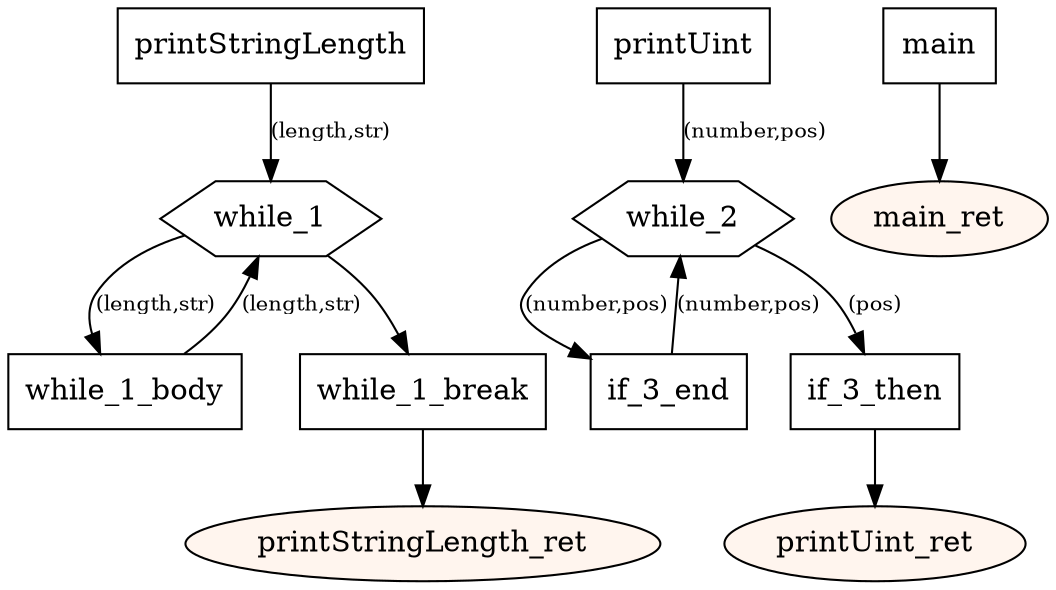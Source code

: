 digraph program {
	edge[fontsize="10pt"];
	subgraph fn_printStringLength {
		BasicBlock_0_printStringLength [label="printStringLength",shape=box];
		BasicBlock_0_printStringLength -> BasicBlock_0_while_1 [label="(length,str)"];
		BasicBlock_0_while_1_body [label="while_1_body",shape=box];
		BasicBlock_0_while_1_body -> BasicBlock_0_while_1 [label="(length,str)"];
		BasicBlock_0_while_1 [label="while_1",shape=hexagon];
		BasicBlock_0_while_1 -> BasicBlock_0_while_1_break;
		BasicBlock_0_while_1 -> BasicBlock_0_while_1_body [label="(length,str)"];
		BasicBlock_0_while_1_break [label="while_1_break",shape=box];
		BasicBlock_0_while_1_break -> BasicBlock_0_printStringLength_ret;
		BasicBlock_0_printStringLength_ret [label="printStringLength_ret",shape=oval,style=filled,fillcolor="#fff5ee"];
	}
	subgraph fn_printUint {
		BasicBlock_1_printUint [label="printUint",shape=box];
		BasicBlock_1_printUint -> BasicBlock_1_while_2 [label="(number,pos)"];
		BasicBlock_1_if_3_end [label="if_3_end",shape=box];
		BasicBlock_1_if_3_end -> BasicBlock_1_while_2 [label="(number,pos)"];
		BasicBlock_1_while_2 [label="while_2",shape=hexagon];
		BasicBlock_1_while_2 -> BasicBlock_1_if_3_end [label="(number,pos)"];
		BasicBlock_1_while_2 -> BasicBlock_1_if_3_then [label="(pos)"];
		BasicBlock_1_if_3_then [label="if_3_then",shape=box];
		BasicBlock_1_if_3_then -> BasicBlock_1_printUint_ret;
		BasicBlock_1_printUint_ret [label="printUint_ret",shape=oval,style=filled,fillcolor="#fff5ee"];
	}
	subgraph fn_main {
		BasicBlock_2_main [label="main",shape=box];
		BasicBlock_2_main -> BasicBlock_2_main_ret;
		BasicBlock_2_main_ret [label="main_ret",shape=oval,style=filled,fillcolor="#fff5ee"];
	}
}
